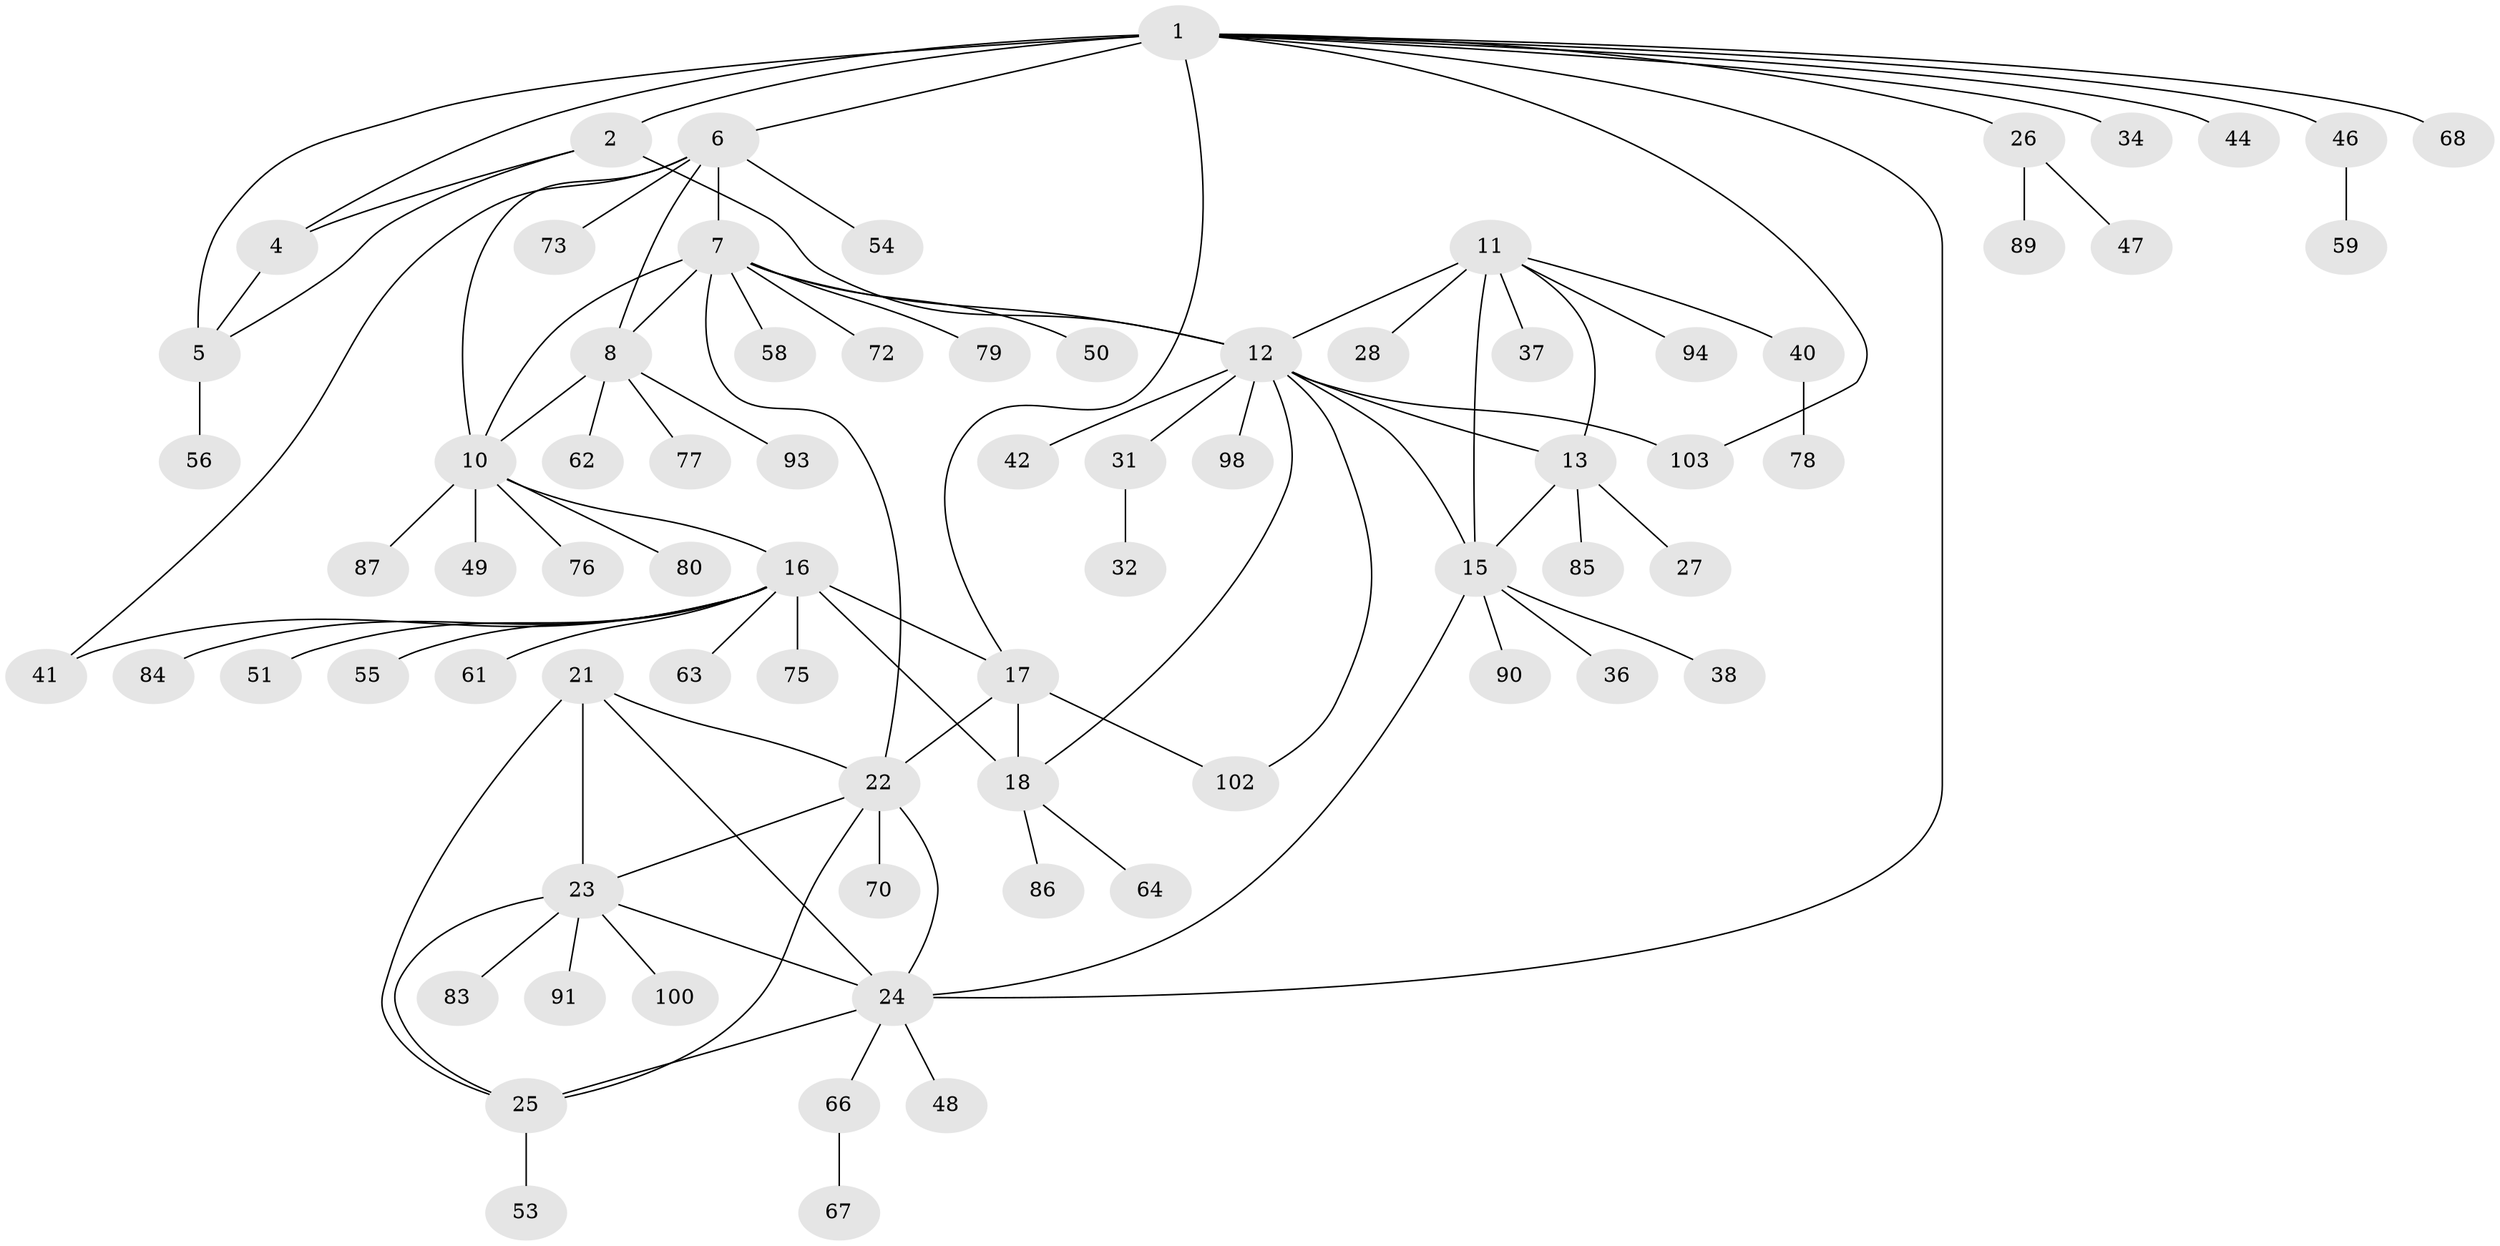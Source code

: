 // original degree distribution, {9: 0.05825242718446602, 5: 0.04854368932038835, 8: 0.05825242718446602, 6: 0.038834951456310676, 10: 0.019417475728155338, 7: 0.019417475728155338, 4: 0.009708737864077669, 2: 0.13592233009708737, 1: 0.6019417475728155, 3: 0.009708737864077669}
// Generated by graph-tools (version 1.1) at 2025/11/02/27/25 16:11:31]
// undirected, 75 vertices, 99 edges
graph export_dot {
graph [start="1"]
  node [color=gray90,style=filled];
  1 [super="+3"];
  2;
  4 [super="+65"];
  5 [super="+43"];
  6 [super="+39"];
  7 [super="+9"];
  8 [super="+45"];
  10 [super="+101"];
  11 [super="+52"];
  12 [super="+14"];
  13 [super="+57"];
  15 [super="+29"];
  16 [super="+19"];
  17 [super="+82"];
  18 [super="+20"];
  21 [super="+95"];
  22 [super="+33"];
  23 [super="+99"];
  24 [super="+30"];
  25 [super="+92"];
  26 [super="+35"];
  27 [super="+97"];
  28;
  31 [super="+74"];
  32;
  34;
  36;
  37;
  38 [super="+69"];
  40;
  41;
  42;
  44;
  46;
  47;
  48;
  49;
  50;
  51;
  53;
  54;
  55;
  56 [super="+60"];
  58;
  59;
  61;
  62 [super="+71"];
  63;
  64;
  66;
  67;
  68;
  70;
  72;
  73;
  75 [super="+88"];
  76 [super="+81"];
  77;
  78;
  79;
  80;
  83;
  84;
  85;
  86;
  87;
  89 [super="+96"];
  90;
  91;
  93;
  94;
  98;
  100;
  102;
  103;
  1 -- 2 [weight=2];
  1 -- 4 [weight=2];
  1 -- 5 [weight=2];
  1 -- 6;
  1 -- 17;
  1 -- 26;
  1 -- 46;
  1 -- 103;
  1 -- 34;
  1 -- 68;
  1 -- 44;
  1 -- 24;
  2 -- 4;
  2 -- 5;
  2 -- 12;
  4 -- 5;
  5 -- 56;
  6 -- 7 [weight=2];
  6 -- 8;
  6 -- 10;
  6 -- 41;
  6 -- 54;
  6 -- 73;
  7 -- 8 [weight=2];
  7 -- 10 [weight=2];
  7 -- 22;
  7 -- 50;
  7 -- 72;
  7 -- 79;
  7 -- 58;
  7 -- 12;
  8 -- 10;
  8 -- 62;
  8 -- 77;
  8 -- 93;
  10 -- 16;
  10 -- 49;
  10 -- 76;
  10 -- 80;
  10 -- 87;
  11 -- 12 [weight=2];
  11 -- 13;
  11 -- 15;
  11 -- 28;
  11 -- 37;
  11 -- 40;
  11 -- 94;
  12 -- 13 [weight=2];
  12 -- 15 [weight=2];
  12 -- 42;
  12 -- 98;
  12 -- 102;
  12 -- 103;
  12 -- 18;
  12 -- 31;
  13 -- 15;
  13 -- 27;
  13 -- 85;
  15 -- 24;
  15 -- 38;
  15 -- 90;
  15 -- 36;
  16 -- 17 [weight=2];
  16 -- 18 [weight=4];
  16 -- 75;
  16 -- 84;
  16 -- 41;
  16 -- 51;
  16 -- 55;
  16 -- 61;
  16 -- 63;
  17 -- 18 [weight=2];
  17 -- 22;
  17 -- 102;
  18 -- 64;
  18 -- 86;
  21 -- 22;
  21 -- 23;
  21 -- 24;
  21 -- 25;
  22 -- 23;
  22 -- 24;
  22 -- 25;
  22 -- 70;
  23 -- 24;
  23 -- 25;
  23 -- 83;
  23 -- 91;
  23 -- 100;
  24 -- 25;
  24 -- 48;
  24 -- 66;
  25 -- 53;
  26 -- 47;
  26 -- 89;
  31 -- 32;
  40 -- 78;
  46 -- 59;
  66 -- 67;
}
